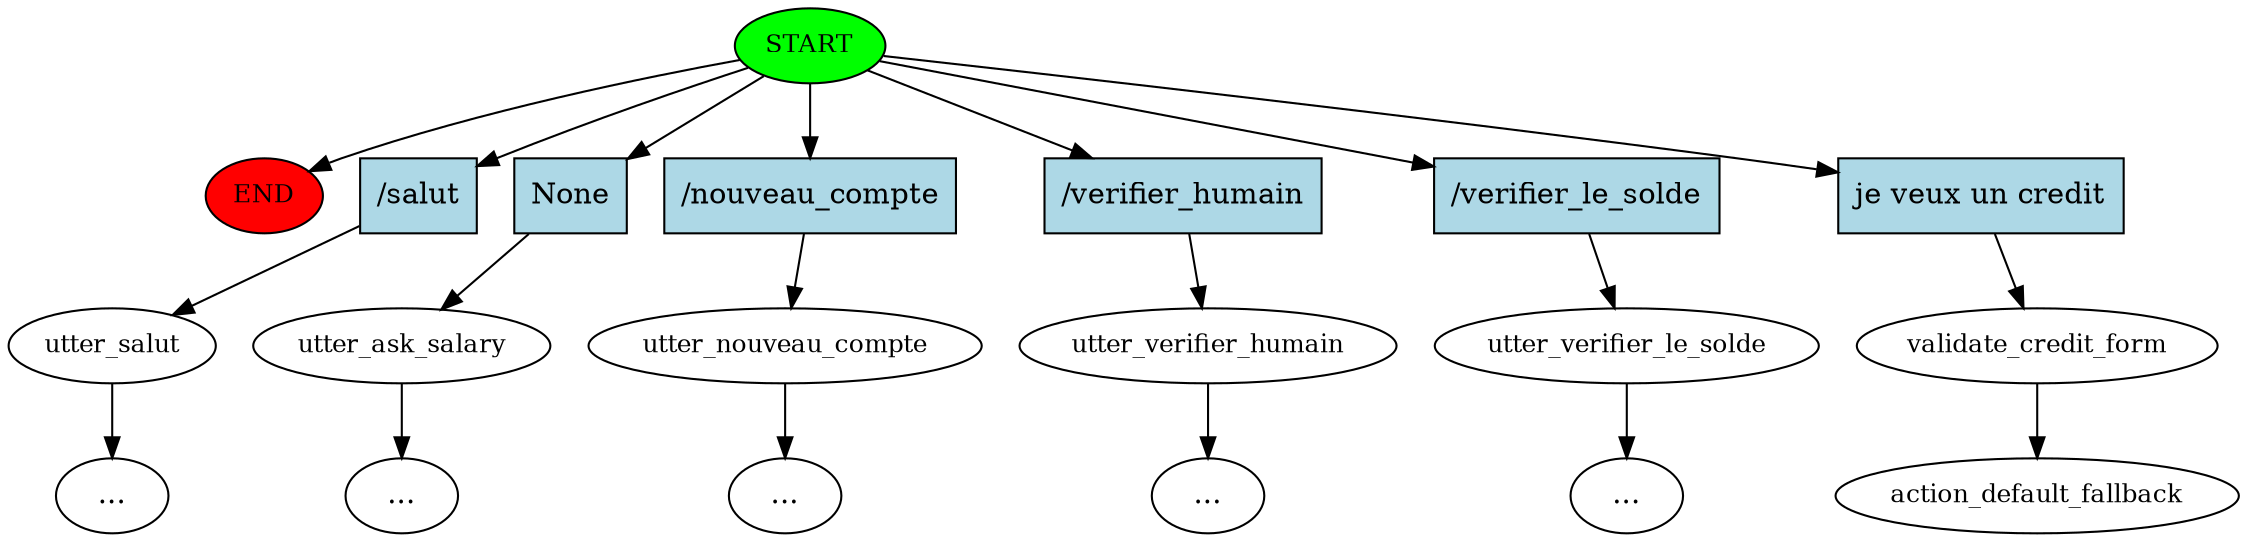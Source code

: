 digraph  {
0 [class="start active", fillcolor=green, fontsize=12, label=START, style=filled];
"-1" [class=end, fillcolor=red, fontsize=12, label=END, style=filled];
1 [class="", fontsize=12, label=utter_salut];
3 [class="", fontsize=12, label=utter_ask_salary];
"-6" [class=ellipsis, label="..."];
6 [class="", fontsize=12, label=utter_nouveau_compte];
"-8" [class=ellipsis, label="..."];
8 [class="", fontsize=12, label=utter_verifier_humain];
"-10" [class=ellipsis, label="..."];
"-11" [class=ellipsis, label="..."];
10 [class="", fontsize=12, label=utter_verifier_le_solde];
"-12" [class=ellipsis, label="..."];
11 [class=active, fontsize=12, label=validate_credit_form];
12 [class="dashed active", fontsize=12, label=action_default_fallback];
13 [class=intent, fillcolor=lightblue, label="/salut", shape=rect, style=filled];
14 [class=intent, fillcolor=lightblue, label=None, shape=rect, style=filled];
15 [class=intent, fillcolor=lightblue, label="/nouveau_compte", shape=rect, style=filled];
16 [class=intent, fillcolor=lightblue, label="/verifier_humain", shape=rect, style=filled];
17 [class=intent, fillcolor=lightblue, label="/verifier_le_solde", shape=rect, style=filled];
18 [class="intent active", fillcolor=lightblue, label="je veux un credit", shape=rect, style=filled];
0 -> "-1"  [class="", key=NONE, label=""];
0 -> 13  [class="", key=0];
0 -> 14  [class="", key=0];
0 -> 15  [class="", key=0];
0 -> 16  [class="", key=0];
0 -> 17  [class="", key=0];
0 -> 18  [class=active, key=0];
1 -> "-11"  [class="", key=NONE, label=""];
3 -> "-6"  [class="", key=NONE, label=""];
6 -> "-8"  [class="", key=NONE, label=""];
8 -> "-10"  [class="", key=NONE, label=""];
10 -> "-12"  [class="", key=NONE, label=""];
11 -> 12  [class=active, key=NONE, label=""];
13 -> 1  [class="", key=0];
14 -> 3  [class="", key=0];
15 -> 6  [class="", key=0];
16 -> 8  [class="", key=0];
17 -> 10  [class="", key=0];
18 -> 11  [class=active, key=0];
}
